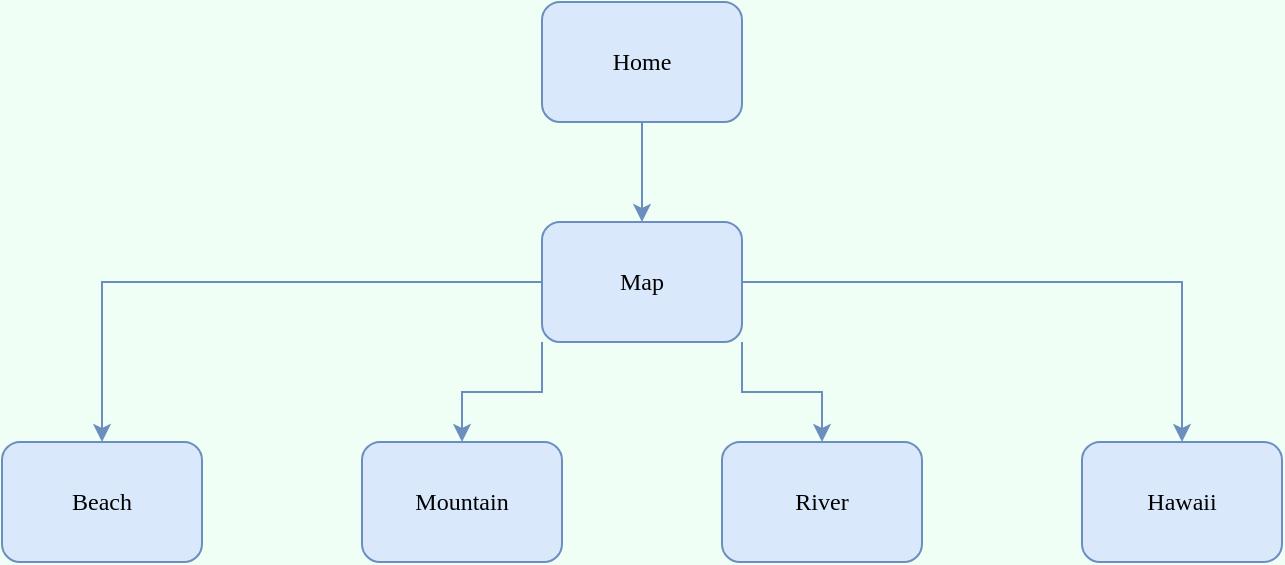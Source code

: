 <mxfile version="20.8.23" type="device"><diagram name="Page-1" id="74e2e168-ea6b-b213-b513-2b3c1d86103e"><mxGraphModel dx="1434" dy="699" grid="1" gridSize="10" guides="1" tooltips="1" connect="1" arrows="1" fold="1" page="1" pageScale="1" pageWidth="1100" pageHeight="850" background="#f0fff6" math="0" shadow="0"><root><mxCell id="0"/><mxCell id="1" parent="0"/><mxCell id="5WtWz4oxysRvlspcguRt-13" value="" style="edgeStyle=orthogonalEdgeStyle;rounded=0;orthogonalLoop=1;jettySize=auto;html=1;fontSize=12;fillColor=#dae8fc;strokeColor=#6c8ebf;" edge="1" parent="1" source="5WtWz4oxysRvlspcguRt-1" target="5WtWz4oxysRvlspcguRt-12"><mxGeometry relative="1" as="geometry"/></mxCell><mxCell id="5WtWz4oxysRvlspcguRt-1" value="&lt;font style=&quot;font-size: 12px;&quot;&gt;Home&lt;/font&gt;" style="rounded=1;whiteSpace=wrap;html=1;shadow=0;labelBackgroundColor=none;strokeWidth=1;fontFamily=Verdana;fontSize=8;align=center;fillColor=#dae8fc;strokeColor=#6c8ebf;" vertex="1" parent="1"><mxGeometry x="500" y="40" width="100" height="60" as="geometry"/></mxCell><mxCell id="5WtWz4oxysRvlspcguRt-8" value="&lt;span style=&quot;font-size: 12px;&quot;&gt;Beach&lt;/span&gt;" style="rounded=1;whiteSpace=wrap;html=1;shadow=0;labelBackgroundColor=none;strokeWidth=1;fontFamily=Verdana;fontSize=8;align=center;fillColor=#dae8fc;strokeColor=#6c8ebf;" vertex="1" parent="1"><mxGeometry x="230" y="260" width="100" height="60" as="geometry"/></mxCell><mxCell id="5WtWz4oxysRvlspcguRt-9" value="&lt;font style=&quot;font-size: 12px;&quot;&gt;River&lt;/font&gt;" style="rounded=1;whiteSpace=wrap;html=1;shadow=0;labelBackgroundColor=none;strokeWidth=1;fontFamily=Verdana;fontSize=8;align=center;fillColor=#dae8fc;strokeColor=#6c8ebf;" vertex="1" parent="1"><mxGeometry x="590" y="260" width="100" height="60" as="geometry"/></mxCell><mxCell id="5WtWz4oxysRvlspcguRt-10" value="&lt;font style=&quot;font-size: 12px;&quot;&gt;Mountain&lt;/font&gt;" style="rounded=1;whiteSpace=wrap;html=1;shadow=0;labelBackgroundColor=none;strokeWidth=1;fontFamily=Verdana;fontSize=8;align=center;fillColor=#dae8fc;strokeColor=#6c8ebf;" vertex="1" parent="1"><mxGeometry x="410" y="260" width="100" height="60" as="geometry"/></mxCell><mxCell id="5WtWz4oxysRvlspcguRt-11" value="&lt;font style=&quot;font-size: 12px;&quot;&gt;Hawaii&lt;/font&gt;" style="rounded=1;whiteSpace=wrap;html=1;shadow=0;labelBackgroundColor=none;strokeWidth=1;fontFamily=Verdana;fontSize=8;align=center;fillColor=#dae8fc;strokeColor=#6c8ebf;" vertex="1" parent="1"><mxGeometry x="770" y="260" width="100" height="60" as="geometry"/></mxCell><mxCell id="5WtWz4oxysRvlspcguRt-14" style="edgeStyle=orthogonalEdgeStyle;rounded=0;orthogonalLoop=1;jettySize=auto;html=1;exitX=0;exitY=0.5;exitDx=0;exitDy=0;entryX=0.5;entryY=0;entryDx=0;entryDy=0;fontSize=12;fillColor=#dae8fc;strokeColor=#6c8ebf;" edge="1" parent="1" source="5WtWz4oxysRvlspcguRt-12" target="5WtWz4oxysRvlspcguRt-8"><mxGeometry relative="1" as="geometry"/></mxCell><mxCell id="5WtWz4oxysRvlspcguRt-15" style="edgeStyle=orthogonalEdgeStyle;rounded=0;orthogonalLoop=1;jettySize=auto;html=1;exitX=0;exitY=1;exitDx=0;exitDy=0;entryX=0.5;entryY=0;entryDx=0;entryDy=0;fontSize=12;fillColor=#dae8fc;strokeColor=#6c8ebf;" edge="1" parent="1" source="5WtWz4oxysRvlspcguRt-12" target="5WtWz4oxysRvlspcguRt-10"><mxGeometry relative="1" as="geometry"/></mxCell><mxCell id="5WtWz4oxysRvlspcguRt-16" style="edgeStyle=orthogonalEdgeStyle;rounded=0;orthogonalLoop=1;jettySize=auto;html=1;exitX=1;exitY=1;exitDx=0;exitDy=0;fontSize=12;fillColor=#dae8fc;strokeColor=#6c8ebf;" edge="1" parent="1" source="5WtWz4oxysRvlspcguRt-12" target="5WtWz4oxysRvlspcguRt-9"><mxGeometry relative="1" as="geometry"/></mxCell><mxCell id="5WtWz4oxysRvlspcguRt-17" style="edgeStyle=orthogonalEdgeStyle;rounded=0;orthogonalLoop=1;jettySize=auto;html=1;exitX=1;exitY=0.5;exitDx=0;exitDy=0;entryX=0.5;entryY=0;entryDx=0;entryDy=0;fontSize=12;fillColor=#dae8fc;strokeColor=#6c8ebf;" edge="1" parent="1" source="5WtWz4oxysRvlspcguRt-12" target="5WtWz4oxysRvlspcguRt-11"><mxGeometry relative="1" as="geometry"/></mxCell><mxCell id="5WtWz4oxysRvlspcguRt-12" value="&lt;font style=&quot;font-size: 12px;&quot;&gt;Map&lt;br&gt;&lt;/font&gt;" style="rounded=1;whiteSpace=wrap;html=1;shadow=0;labelBackgroundColor=none;strokeWidth=1;fontFamily=Verdana;fontSize=8;align=center;fillColor=#dae8fc;strokeColor=#6c8ebf;" vertex="1" parent="1"><mxGeometry x="500" y="150" width="100" height="60" as="geometry"/></mxCell></root></mxGraphModel></diagram></mxfile>